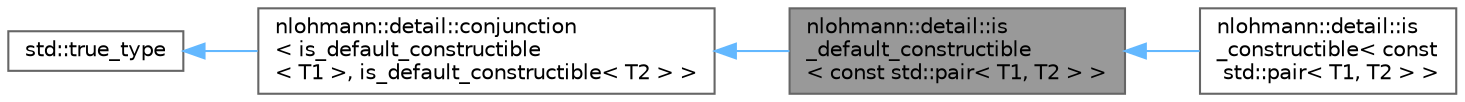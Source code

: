 digraph "nlohmann::detail::is_default_constructible&lt; const std::pair&lt; T1, T2 &gt; &gt;"
{
 // LATEX_PDF_SIZE
  bgcolor="transparent";
  edge [fontname=Helvetica,fontsize=10,labelfontname=Helvetica,labelfontsize=10];
  node [fontname=Helvetica,fontsize=10,shape=box,height=0.2,width=0.4];
  rankdir="LR";
  Node1 [id="Node000001",label="nlohmann::detail::is\l_default_constructible\l\< const std::pair\< T1, T2 \> \>",height=0.2,width=0.4,color="gray40", fillcolor="grey60", style="filled", fontcolor="black",tooltip=" "];
  Node2 -> Node1 [id="edge7_Node000001_Node000002",dir="back",color="steelblue1",style="solid",tooltip=" "];
  Node2 [id="Node000002",label="nlohmann::detail::conjunction\l\< is_default_constructible\l\< T1 \>, is_default_constructible\< T2 \> \>",height=0.2,width=0.4,color="gray40", fillcolor="white", style="filled",URL="$structnlohmann_1_1detail_1_1conjunction.html",tooltip=" "];
  Node3 -> Node2 [id="edge8_Node000002_Node000003",dir="back",color="steelblue1",style="solid",tooltip=" "];
  Node3 [id="Node000003",label="std::true_type",height=0.2,width=0.4,color="gray40", fillcolor="white", style="filled",tooltip=" "];
  Node1 -> Node4 [id="edge9_Node000001_Node000004",dir="back",color="steelblue1",style="solid",tooltip=" "];
  Node4 [id="Node000004",label="nlohmann::detail::is\l_constructible\< const\l std::pair\< T1, T2 \> \>",height=0.2,width=0.4,color="gray40", fillcolor="white", style="filled",URL="$structnlohmann_1_1detail_1_1is__constructible_3_01const_01std_1_1pair_3_01_t1_00_01_t2_01_4_01_4.html",tooltip=" "];
}
